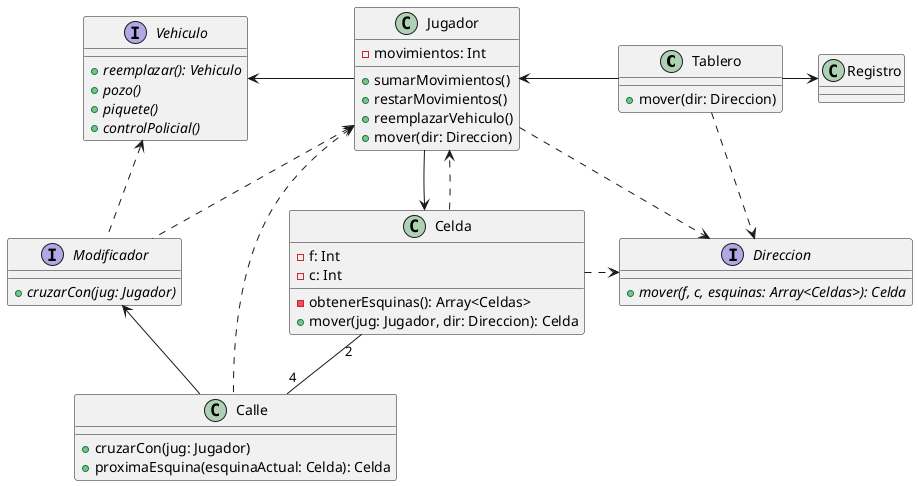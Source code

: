 @startuml modelo-inicial

class Tablero {
    + mover(dir: Direccion)
}

class Jugador {
    - movimientos: Int

    + sumarMovimientos()
    + restarMovimientos()
    + reemplazarVehiculo()
    + mover(dir: Direccion)
}

class Calle {
    + cruzarCon(jug: Jugador)
    + proximaEsquina(esquinaActual: Celda): Celda
}

interface Vehiculo {
    + {abstract} reemplazar(): Vehiculo
    + {abstract} pozo()
    + {abstract} piquete()
    + {abstract} controlPolicial()
}

interface Modificador {
    + {abstract} cruzarCon(jug: Jugador)
}

class Celda {
    - f: Int
    - c: Int

    - obtenerEsquinas(): Array<Celdas>
    + mover(jug: Jugador, dir: Direccion): Celda
}

class Registro {

}

interface Direccion {
    + {abstract} mover(f, c, esquinas: Array<Celdas>): Celda
}

Tablero -left-> Jugador
Jugador -left-> Vehiculo
Jugador --> Celda
Tablero -right-> Registro
Calle -left-> Modificador
Calle .left.> Jugador
Celda ..> Jugador
Modificador .left.> Vehiculo
Celda "2" -- "4" Calle
Modificador .up.> Jugador
Tablero ..> Direccion
Jugador ..> Direccion
Celda .right.> Direccion

@enduml

@startuml interface-direccion

interface Direccion {
    + {abstract} mover(f, c, esquinas: Array<Celdas>): Celda
}

class Arriba {
    + mover(f, c, esquinas: Array<Celdas>): Celda
}

class Abajo {
    + mover(f, c, esquinas: Array<Celdas>): Celda
}

class Derecha {
    + mover(f, c, esquinas: Array<Celdas>): Celda
}

class Izquierda {
    + mover(f, c, esquinas: Array<Celdas>): Celda
}

Arriba ..|> Direccion
Abajo ..|> Direccion
Derecha .up.|> Direccion
Izquierda .up.|> Direccion

@enduml

@startuml interface-vehiculo

interface Vehiculo {
    + {abstract} reemplazar(): Vehiculo
    + {abstract} pozo()
    + {abstract} piquete()
    + {abstract} controlPolicial()
}

class 4x4 { 
    + pozo()
    + piquete()
    + controlPolicial()
    + reemplazar(): Vehiculo
}

class Moto {
    + pozo()
    + piquete()
    + controlPolicial()
    + reemplazar(): Vehiculo
}

class Auto {
    + pozo()
    + piquete()
    + controlPolicial()
    + reemplazar(): Vehiculo
}

4x4 .up.|> Vehiculo
Auto ..|> Vehiculo
Moto ..|> Vehiculo

@enduml

@startuml interface-modificador

interface Modificador {
    + {abstract} cruzarCon(jug: Jugador)
}

class Pozo {
    + cruzarCon(vehiculo: Vehiculo)
}

class ControlPolicial {
    + cruzarCon(vehiculo: Vehiculo)
}

class Piquete {
    + cruzarCon(vehiculo: Vehiculo)
}

class Favorable {
    + cruzarCon(vehiculo: Vehiculo)
}

class Desfavorable {
    + cruzarCon(vehiculo: Vehiculo)
}

class CambioDeVehiculo {
    + cruzarCon(vehiculo: Vehiculo)
}

Favorable ..|> Modificador
Desfavorable .left.|> Modificador
CambioDeVehiculo .up.|> Modificador
Pozo .right.|> Modificador
Piquete ..|> Modificador
ControlPolicial .up.|> Modificador

@enduml